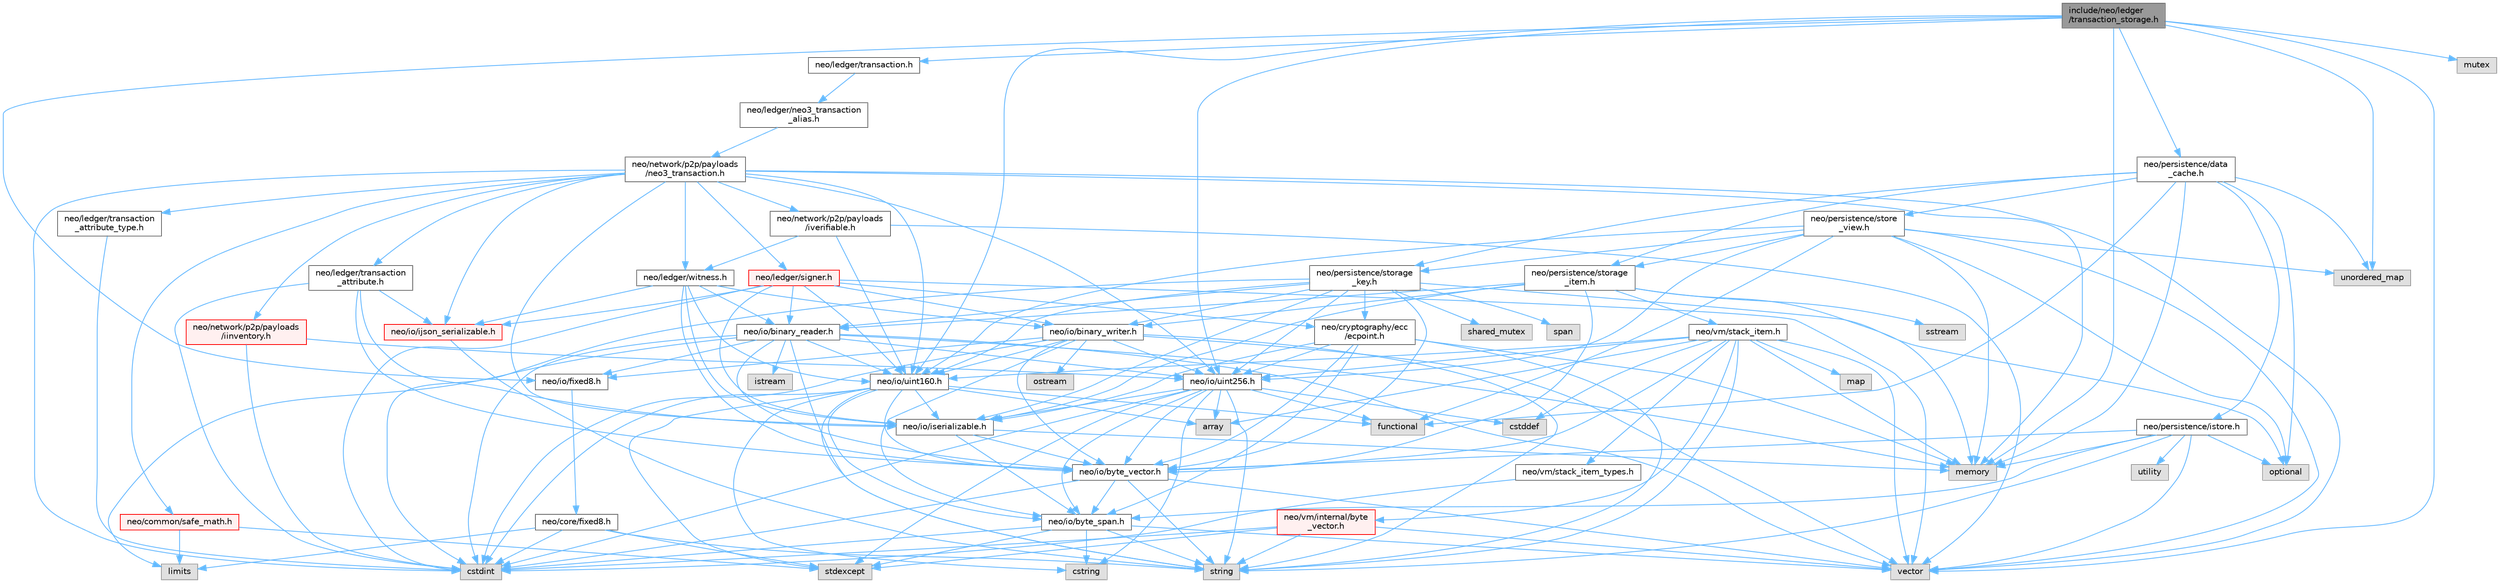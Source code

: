 digraph "include/neo/ledger/transaction_storage.h"
{
 // LATEX_PDF_SIZE
  bgcolor="transparent";
  edge [fontname=Helvetica,fontsize=10,labelfontname=Helvetica,labelfontsize=10];
  node [fontname=Helvetica,fontsize=10,shape=box,height=0.2,width=0.4];
  Node1 [id="Node000001",label="include/neo/ledger\l/transaction_storage.h",height=0.2,width=0.4,color="gray40", fillcolor="grey60", style="filled", fontcolor="black",tooltip=" "];
  Node1 -> Node2 [id="edge1_Node000001_Node000002",color="steelblue1",style="solid",tooltip=" "];
  Node2 [id="Node000002",label="neo/io/fixed8.h",height=0.2,width=0.4,color="grey40", fillcolor="white", style="filled",URL="$io_2fixed8_8h.html",tooltip=" "];
  Node2 -> Node3 [id="edge2_Node000002_Node000003",color="steelblue1",style="solid",tooltip=" "];
  Node3 [id="Node000003",label="neo/core/fixed8.h",height=0.2,width=0.4,color="grey40", fillcolor="white", style="filled",URL="$core_2fixed8_8h.html",tooltip=" "];
  Node3 -> Node4 [id="edge3_Node000003_Node000004",color="steelblue1",style="solid",tooltip=" "];
  Node4 [id="Node000004",label="cstdint",height=0.2,width=0.4,color="grey60", fillcolor="#E0E0E0", style="filled",tooltip=" "];
  Node3 -> Node5 [id="edge4_Node000003_Node000005",color="steelblue1",style="solid",tooltip=" "];
  Node5 [id="Node000005",label="limits",height=0.2,width=0.4,color="grey60", fillcolor="#E0E0E0", style="filled",tooltip=" "];
  Node3 -> Node6 [id="edge5_Node000003_Node000006",color="steelblue1",style="solid",tooltip=" "];
  Node6 [id="Node000006",label="stdexcept",height=0.2,width=0.4,color="grey60", fillcolor="#E0E0E0", style="filled",tooltip=" "];
  Node3 -> Node7 [id="edge6_Node000003_Node000007",color="steelblue1",style="solid",tooltip=" "];
  Node7 [id="Node000007",label="string",height=0.2,width=0.4,color="grey60", fillcolor="#E0E0E0", style="filled",tooltip=" "];
  Node1 -> Node8 [id="edge7_Node000001_Node000008",color="steelblue1",style="solid",tooltip=" "];
  Node8 [id="Node000008",label="neo/io/uint160.h",height=0.2,width=0.4,color="grey40", fillcolor="white", style="filled",URL="$uint160_8h.html",tooltip=" "];
  Node8 -> Node9 [id="edge8_Node000008_Node000009",color="steelblue1",style="solid",tooltip=" "];
  Node9 [id="Node000009",label="neo/io/byte_span.h",height=0.2,width=0.4,color="grey40", fillcolor="white", style="filled",URL="$io_2byte__span_8h.html",tooltip=" "];
  Node9 -> Node4 [id="edge9_Node000009_Node000004",color="steelblue1",style="solid",tooltip=" "];
  Node9 -> Node10 [id="edge10_Node000009_Node000010",color="steelblue1",style="solid",tooltip=" "];
  Node10 [id="Node000010",label="cstring",height=0.2,width=0.4,color="grey60", fillcolor="#E0E0E0", style="filled",tooltip=" "];
  Node9 -> Node6 [id="edge11_Node000009_Node000006",color="steelblue1",style="solid",tooltip=" "];
  Node9 -> Node7 [id="edge12_Node000009_Node000007",color="steelblue1",style="solid",tooltip=" "];
  Node9 -> Node11 [id="edge13_Node000009_Node000011",color="steelblue1",style="solid",tooltip=" "];
  Node11 [id="Node000011",label="vector",height=0.2,width=0.4,color="grey60", fillcolor="#E0E0E0", style="filled",tooltip=" "];
  Node8 -> Node12 [id="edge14_Node000008_Node000012",color="steelblue1",style="solid",tooltip=" "];
  Node12 [id="Node000012",label="neo/io/byte_vector.h",height=0.2,width=0.4,color="grey40", fillcolor="white", style="filled",URL="$io_2byte__vector_8h.html",tooltip=" "];
  Node12 -> Node9 [id="edge15_Node000012_Node000009",color="steelblue1",style="solid",tooltip=" "];
  Node12 -> Node4 [id="edge16_Node000012_Node000004",color="steelblue1",style="solid",tooltip=" "];
  Node12 -> Node7 [id="edge17_Node000012_Node000007",color="steelblue1",style="solid",tooltip=" "];
  Node12 -> Node11 [id="edge18_Node000012_Node000011",color="steelblue1",style="solid",tooltip=" "];
  Node8 -> Node13 [id="edge19_Node000008_Node000013",color="steelblue1",style="solid",tooltip=" "];
  Node13 [id="Node000013",label="neo/io/iserializable.h",height=0.2,width=0.4,color="grey40", fillcolor="white", style="filled",URL="$iserializable_8h.html",tooltip=" "];
  Node13 -> Node9 [id="edge20_Node000013_Node000009",color="steelblue1",style="solid",tooltip=" "];
  Node13 -> Node12 [id="edge21_Node000013_Node000012",color="steelblue1",style="solid",tooltip=" "];
  Node13 -> Node14 [id="edge22_Node000013_Node000014",color="steelblue1",style="solid",tooltip=" "];
  Node14 [id="Node000014",label="memory",height=0.2,width=0.4,color="grey60", fillcolor="#E0E0E0", style="filled",tooltip=" "];
  Node8 -> Node15 [id="edge23_Node000008_Node000015",color="steelblue1",style="solid",tooltip=" "];
  Node15 [id="Node000015",label="array",height=0.2,width=0.4,color="grey60", fillcolor="#E0E0E0", style="filled",tooltip=" "];
  Node8 -> Node4 [id="edge24_Node000008_Node000004",color="steelblue1",style="solid",tooltip=" "];
  Node8 -> Node10 [id="edge25_Node000008_Node000010",color="steelblue1",style="solid",tooltip=" "];
  Node8 -> Node16 [id="edge26_Node000008_Node000016",color="steelblue1",style="solid",tooltip=" "];
  Node16 [id="Node000016",label="functional",height=0.2,width=0.4,color="grey60", fillcolor="#E0E0E0", style="filled",tooltip=" "];
  Node8 -> Node6 [id="edge27_Node000008_Node000006",color="steelblue1",style="solid",tooltip=" "];
  Node8 -> Node7 [id="edge28_Node000008_Node000007",color="steelblue1",style="solid",tooltip=" "];
  Node1 -> Node17 [id="edge29_Node000001_Node000017",color="steelblue1",style="solid",tooltip=" "];
  Node17 [id="Node000017",label="neo/io/uint256.h",height=0.2,width=0.4,color="grey40", fillcolor="white", style="filled",URL="$uint256_8h.html",tooltip=" "];
  Node17 -> Node9 [id="edge30_Node000017_Node000009",color="steelblue1",style="solid",tooltip=" "];
  Node17 -> Node12 [id="edge31_Node000017_Node000012",color="steelblue1",style="solid",tooltip=" "];
  Node17 -> Node13 [id="edge32_Node000017_Node000013",color="steelblue1",style="solid",tooltip=" "];
  Node17 -> Node15 [id="edge33_Node000017_Node000015",color="steelblue1",style="solid",tooltip=" "];
  Node17 -> Node18 [id="edge34_Node000017_Node000018",color="steelblue1",style="solid",tooltip=" "];
  Node18 [id="Node000018",label="cstddef",height=0.2,width=0.4,color="grey60", fillcolor="#E0E0E0", style="filled",tooltip=" "];
  Node17 -> Node4 [id="edge35_Node000017_Node000004",color="steelblue1",style="solid",tooltip=" "];
  Node17 -> Node10 [id="edge36_Node000017_Node000010",color="steelblue1",style="solid",tooltip=" "];
  Node17 -> Node16 [id="edge37_Node000017_Node000016",color="steelblue1",style="solid",tooltip=" "];
  Node17 -> Node6 [id="edge38_Node000017_Node000006",color="steelblue1",style="solid",tooltip=" "];
  Node17 -> Node7 [id="edge39_Node000017_Node000007",color="steelblue1",style="solid",tooltip=" "];
  Node1 -> Node19 [id="edge40_Node000001_Node000019",color="steelblue1",style="solid",tooltip=" "];
  Node19 [id="Node000019",label="neo/ledger/transaction.h",height=0.2,width=0.4,color="grey40", fillcolor="white", style="filled",URL="$ledger_2transaction_8h.html",tooltip=" "];
  Node19 -> Node20 [id="edge41_Node000019_Node000020",color="steelblue1",style="solid",tooltip=" "];
  Node20 [id="Node000020",label="neo/ledger/neo3_transaction\l_alias.h",height=0.2,width=0.4,color="grey40", fillcolor="white", style="filled",URL="$neo3__transaction__alias_8h.html",tooltip=" "];
  Node20 -> Node21 [id="edge42_Node000020_Node000021",color="steelblue1",style="solid",tooltip=" "];
  Node21 [id="Node000021",label="neo/network/p2p/payloads\l/neo3_transaction.h",height=0.2,width=0.4,color="grey40", fillcolor="white", style="filled",URL="$neo3__transaction_8h.html",tooltip=" "];
  Node21 -> Node22 [id="edge43_Node000021_Node000022",color="steelblue1",style="solid",tooltip=" "];
  Node22 [id="Node000022",label="neo/common/safe_math.h",height=0.2,width=0.4,color="red", fillcolor="#FFF0F0", style="filled",URL="$safe__math_8h.html",tooltip=" "];
  Node22 -> Node5 [id="edge44_Node000022_Node000005",color="steelblue1",style="solid",tooltip=" "];
  Node22 -> Node6 [id="edge45_Node000022_Node000006",color="steelblue1",style="solid",tooltip=" "];
  Node21 -> Node24 [id="edge46_Node000021_Node000024",color="steelblue1",style="solid",tooltip=" "];
  Node24 [id="Node000024",label="neo/io/ijson_serializable.h",height=0.2,width=0.4,color="red", fillcolor="#FFF0F0", style="filled",URL="$ijson__serializable_8h.html",tooltip=" "];
  Node24 -> Node7 [id="edge47_Node000024_Node000007",color="steelblue1",style="solid",tooltip=" "];
  Node21 -> Node13 [id="edge48_Node000021_Node000013",color="steelblue1",style="solid",tooltip=" "];
  Node21 -> Node8 [id="edge49_Node000021_Node000008",color="steelblue1",style="solid",tooltip=" "];
  Node21 -> Node17 [id="edge50_Node000021_Node000017",color="steelblue1",style="solid",tooltip=" "];
  Node21 -> Node49 [id="edge51_Node000021_Node000049",color="steelblue1",style="solid",tooltip=" "];
  Node49 [id="Node000049",label="neo/ledger/signer.h",height=0.2,width=0.4,color="red", fillcolor="#FFF0F0", style="filled",URL="$signer_8h.html",tooltip=" "];
  Node49 -> Node50 [id="edge52_Node000049_Node000050",color="steelblue1",style="solid",tooltip=" "];
  Node50 [id="Node000050",label="neo/cryptography/ecc\l/ecpoint.h",height=0.2,width=0.4,color="grey40", fillcolor="white", style="filled",URL="$ecpoint_8h.html",tooltip=" "];
  Node50 -> Node9 [id="edge53_Node000050_Node000009",color="steelblue1",style="solid",tooltip=" "];
  Node50 -> Node12 [id="edge54_Node000050_Node000012",color="steelblue1",style="solid",tooltip=" "];
  Node50 -> Node13 [id="edge55_Node000050_Node000013",color="steelblue1",style="solid",tooltip=" "];
  Node50 -> Node17 [id="edge56_Node000050_Node000017",color="steelblue1",style="solid",tooltip=" "];
  Node50 -> Node14 [id="edge57_Node000050_Node000014",color="steelblue1",style="solid",tooltip=" "];
  Node50 -> Node7 [id="edge58_Node000050_Node000007",color="steelblue1",style="solid",tooltip=" "];
  Node49 -> Node51 [id="edge59_Node000049_Node000051",color="steelblue1",style="solid",tooltip=" "];
  Node51 [id="Node000051",label="neo/io/binary_reader.h",height=0.2,width=0.4,color="grey40", fillcolor="white", style="filled",URL="$binary__reader_8h.html",tooltip=" "];
  Node51 -> Node12 [id="edge60_Node000051_Node000012",color="steelblue1",style="solid",tooltip=" "];
  Node51 -> Node2 [id="edge61_Node000051_Node000002",color="steelblue1",style="solid",tooltip=" "];
  Node51 -> Node8 [id="edge62_Node000051_Node000008",color="steelblue1",style="solid",tooltip=" "];
  Node51 -> Node17 [id="edge63_Node000051_Node000017",color="steelblue1",style="solid",tooltip=" "];
  Node51 -> Node4 [id="edge64_Node000051_Node000004",color="steelblue1",style="solid",tooltip=" "];
  Node51 -> Node42 [id="edge65_Node000051_Node000042",color="steelblue1",style="solid",tooltip=" "];
  Node42 [id="Node000042",label="istream",height=0.2,width=0.4,color="grey60", fillcolor="#E0E0E0", style="filled",tooltip=" "];
  Node51 -> Node5 [id="edge66_Node000051_Node000005",color="steelblue1",style="solid",tooltip=" "];
  Node51 -> Node14 [id="edge67_Node000051_Node000014",color="steelblue1",style="solid",tooltip=" "];
  Node51 -> Node7 [id="edge68_Node000051_Node000007",color="steelblue1",style="solid",tooltip=" "];
  Node51 -> Node11 [id="edge69_Node000051_Node000011",color="steelblue1",style="solid",tooltip=" "];
  Node49 -> Node52 [id="edge70_Node000049_Node000052",color="steelblue1",style="solid",tooltip=" "];
  Node52 [id="Node000052",label="neo/io/binary_writer.h",height=0.2,width=0.4,color="grey40", fillcolor="white", style="filled",URL="$binary__writer_8h.html",tooltip=" "];
  Node52 -> Node9 [id="edge71_Node000052_Node000009",color="steelblue1",style="solid",tooltip=" "];
  Node52 -> Node12 [id="edge72_Node000052_Node000012",color="steelblue1",style="solid",tooltip=" "];
  Node52 -> Node2 [id="edge73_Node000052_Node000002",color="steelblue1",style="solid",tooltip=" "];
  Node52 -> Node8 [id="edge74_Node000052_Node000008",color="steelblue1",style="solid",tooltip=" "];
  Node52 -> Node17 [id="edge75_Node000052_Node000017",color="steelblue1",style="solid",tooltip=" "];
  Node52 -> Node4 [id="edge76_Node000052_Node000004",color="steelblue1",style="solid",tooltip=" "];
  Node52 -> Node47 [id="edge77_Node000052_Node000047",color="steelblue1",style="solid",tooltip=" "];
  Node47 [id="Node000047",label="ostream",height=0.2,width=0.4,color="grey60", fillcolor="#E0E0E0", style="filled",tooltip=" "];
  Node52 -> Node7 [id="edge78_Node000052_Node000007",color="steelblue1",style="solid",tooltip=" "];
  Node52 -> Node11 [id="edge79_Node000052_Node000011",color="steelblue1",style="solid",tooltip=" "];
  Node49 -> Node24 [id="edge80_Node000049_Node000024",color="steelblue1",style="solid",tooltip=" "];
  Node49 -> Node13 [id="edge81_Node000049_Node000013",color="steelblue1",style="solid",tooltip=" "];
  Node49 -> Node8 [id="edge82_Node000049_Node000008",color="steelblue1",style="solid",tooltip=" "];
  Node49 -> Node4 [id="edge83_Node000049_Node000004",color="steelblue1",style="solid",tooltip=" "];
  Node49 -> Node11 [id="edge84_Node000049_Node000011",color="steelblue1",style="solid",tooltip=" "];
  Node21 -> Node57 [id="edge85_Node000021_Node000057",color="steelblue1",style="solid",tooltip=" "];
  Node57 [id="Node000057",label="neo/ledger/transaction\l_attribute.h",height=0.2,width=0.4,color="grey40", fillcolor="white", style="filled",URL="$transaction__attribute_8h.html",tooltip=" "];
  Node57 -> Node12 [id="edge86_Node000057_Node000012",color="steelblue1",style="solid",tooltip=" "];
  Node57 -> Node24 [id="edge87_Node000057_Node000024",color="steelblue1",style="solid",tooltip=" "];
  Node57 -> Node13 [id="edge88_Node000057_Node000013",color="steelblue1",style="solid",tooltip=" "];
  Node57 -> Node4 [id="edge89_Node000057_Node000004",color="steelblue1",style="solid",tooltip=" "];
  Node21 -> Node58 [id="edge90_Node000021_Node000058",color="steelblue1",style="solid",tooltip=" "];
  Node58 [id="Node000058",label="neo/ledger/transaction\l_attribute_type.h",height=0.2,width=0.4,color="grey40", fillcolor="white", style="filled",URL="$transaction__attribute__type_8h.html",tooltip=" "];
  Node58 -> Node4 [id="edge91_Node000058_Node000004",color="steelblue1",style="solid",tooltip=" "];
  Node21 -> Node59 [id="edge92_Node000021_Node000059",color="steelblue1",style="solid",tooltip=" "];
  Node59 [id="Node000059",label="neo/ledger/witness.h",height=0.2,width=0.4,color="grey40", fillcolor="white", style="filled",URL="$ledger_2witness_8h.html",tooltip=" "];
  Node59 -> Node51 [id="edge93_Node000059_Node000051",color="steelblue1",style="solid",tooltip=" "];
  Node59 -> Node52 [id="edge94_Node000059_Node000052",color="steelblue1",style="solid",tooltip=" "];
  Node59 -> Node12 [id="edge95_Node000059_Node000012",color="steelblue1",style="solid",tooltip=" "];
  Node59 -> Node24 [id="edge96_Node000059_Node000024",color="steelblue1",style="solid",tooltip=" "];
  Node59 -> Node13 [id="edge97_Node000059_Node000013",color="steelblue1",style="solid",tooltip=" "];
  Node59 -> Node8 [id="edge98_Node000059_Node000008",color="steelblue1",style="solid",tooltip=" "];
  Node21 -> Node60 [id="edge99_Node000021_Node000060",color="steelblue1",style="solid",tooltip=" "];
  Node60 [id="Node000060",label="neo/network/p2p/payloads\l/iinventory.h",height=0.2,width=0.4,color="red", fillcolor="#FFF0F0", style="filled",URL="$payloads_2iinventory_8h.html",tooltip=" "];
  Node60 -> Node17 [id="edge100_Node000060_Node000017",color="steelblue1",style="solid",tooltip=" "];
  Node60 -> Node4 [id="edge101_Node000060_Node000004",color="steelblue1",style="solid",tooltip=" "];
  Node21 -> Node62 [id="edge102_Node000021_Node000062",color="steelblue1",style="solid",tooltip=" "];
  Node62 [id="Node000062",label="neo/network/p2p/payloads\l/iverifiable.h",height=0.2,width=0.4,color="grey40", fillcolor="white", style="filled",URL="$iverifiable_8h.html",tooltip=" "];
  Node62 -> Node8 [id="edge103_Node000062_Node000008",color="steelblue1",style="solid",tooltip=" "];
  Node62 -> Node59 [id="edge104_Node000062_Node000059",color="steelblue1",style="solid",tooltip=" "];
  Node62 -> Node11 [id="edge105_Node000062_Node000011",color="steelblue1",style="solid",tooltip=" "];
  Node21 -> Node4 [id="edge106_Node000021_Node000004",color="steelblue1",style="solid",tooltip=" "];
  Node21 -> Node14 [id="edge107_Node000021_Node000014",color="steelblue1",style="solid",tooltip=" "];
  Node21 -> Node11 [id="edge108_Node000021_Node000011",color="steelblue1",style="solid",tooltip=" "];
  Node1 -> Node63 [id="edge109_Node000001_Node000063",color="steelblue1",style="solid",tooltip=" "];
  Node63 [id="Node000063",label="neo/persistence/data\l_cache.h",height=0.2,width=0.4,color="grey40", fillcolor="white", style="filled",URL="$data__cache_8h.html",tooltip=" "];
  Node63 -> Node64 [id="edge110_Node000063_Node000064",color="steelblue1",style="solid",tooltip=" "];
  Node64 [id="Node000064",label="neo/persistence/istore.h",height=0.2,width=0.4,color="grey40", fillcolor="white", style="filled",URL="$istore_8h.html",tooltip=" "];
  Node64 -> Node9 [id="edge111_Node000064_Node000009",color="steelblue1",style="solid",tooltip=" "];
  Node64 -> Node12 [id="edge112_Node000064_Node000012",color="steelblue1",style="solid",tooltip=" "];
  Node64 -> Node14 [id="edge113_Node000064_Node000014",color="steelblue1",style="solid",tooltip=" "];
  Node64 -> Node54 [id="edge114_Node000064_Node000054",color="steelblue1",style="solid",tooltip=" "];
  Node54 [id="Node000054",label="optional",height=0.2,width=0.4,color="grey60", fillcolor="#E0E0E0", style="filled",tooltip=" "];
  Node64 -> Node7 [id="edge115_Node000064_Node000007",color="steelblue1",style="solid",tooltip=" "];
  Node64 -> Node30 [id="edge116_Node000064_Node000030",color="steelblue1",style="solid",tooltip=" "];
  Node30 [id="Node000030",label="utility",height=0.2,width=0.4,color="grey60", fillcolor="#E0E0E0", style="filled",tooltip=" "];
  Node64 -> Node11 [id="edge117_Node000064_Node000011",color="steelblue1",style="solid",tooltip=" "];
  Node63 -> Node65 [id="edge118_Node000063_Node000065",color="steelblue1",style="solid",tooltip=" "];
  Node65 [id="Node000065",label="neo/persistence/storage\l_item.h",height=0.2,width=0.4,color="grey40", fillcolor="white", style="filled",URL="$persistence_2storage__item_8h.html",tooltip=" "];
  Node65 -> Node51 [id="edge119_Node000065_Node000051",color="steelblue1",style="solid",tooltip=" "];
  Node65 -> Node52 [id="edge120_Node000065_Node000052",color="steelblue1",style="solid",tooltip=" "];
  Node65 -> Node12 [id="edge121_Node000065_Node000012",color="steelblue1",style="solid",tooltip=" "];
  Node65 -> Node13 [id="edge122_Node000065_Node000013",color="steelblue1",style="solid",tooltip=" "];
  Node65 -> Node66 [id="edge123_Node000065_Node000066",color="steelblue1",style="solid",tooltip=" "];
  Node66 [id="Node000066",label="neo/vm/stack_item.h",height=0.2,width=0.4,color="grey40", fillcolor="white", style="filled",URL="$stack__item_8h.html",tooltip=" "];
  Node66 -> Node12 [id="edge124_Node000066_Node000012",color="steelblue1",style="solid",tooltip=" "];
  Node66 -> Node8 [id="edge125_Node000066_Node000008",color="steelblue1",style="solid",tooltip=" "];
  Node66 -> Node17 [id="edge126_Node000066_Node000017",color="steelblue1",style="solid",tooltip=" "];
  Node66 -> Node67 [id="edge127_Node000066_Node000067",color="steelblue1",style="solid",tooltip=" "];
  Node67 [id="Node000067",label="neo/vm/internal/byte\l_vector.h",height=0.2,width=0.4,color="red", fillcolor="#FFF0F0", style="filled",URL="$vm_2internal_2byte__vector_8h.html",tooltip=" "];
  Node67 -> Node4 [id="edge128_Node000067_Node000004",color="steelblue1",style="solid",tooltip=" "];
  Node67 -> Node6 [id="edge129_Node000067_Node000006",color="steelblue1",style="solid",tooltip=" "];
  Node67 -> Node7 [id="edge130_Node000067_Node000007",color="steelblue1",style="solid",tooltip=" "];
  Node67 -> Node11 [id="edge131_Node000067_Node000011",color="steelblue1",style="solid",tooltip=" "];
  Node66 -> Node69 [id="edge132_Node000066_Node000069",color="steelblue1",style="solid",tooltip=" "];
  Node69 [id="Node000069",label="neo/vm/stack_item_types.h",height=0.2,width=0.4,color="grey40", fillcolor="white", style="filled",URL="$stack__item__types_8h.html",tooltip=" "];
  Node69 -> Node4 [id="edge133_Node000069_Node000004",color="steelblue1",style="solid",tooltip=" "];
  Node66 -> Node15 [id="edge134_Node000066_Node000015",color="steelblue1",style="solid",tooltip=" "];
  Node66 -> Node18 [id="edge135_Node000066_Node000018",color="steelblue1",style="solid",tooltip=" "];
  Node66 -> Node32 [id="edge136_Node000066_Node000032",color="steelblue1",style="solid",tooltip=" "];
  Node32 [id="Node000032",label="map",height=0.2,width=0.4,color="grey60", fillcolor="#E0E0E0", style="filled",tooltip=" "];
  Node66 -> Node14 [id="edge137_Node000066_Node000014",color="steelblue1",style="solid",tooltip=" "];
  Node66 -> Node7 [id="edge138_Node000066_Node000007",color="steelblue1",style="solid",tooltip=" "];
  Node66 -> Node11 [id="edge139_Node000066_Node000011",color="steelblue1",style="solid",tooltip=" "];
  Node65 -> Node14 [id="edge140_Node000065_Node000014",color="steelblue1",style="solid",tooltip=" "];
  Node65 -> Node70 [id="edge141_Node000065_Node000070",color="steelblue1",style="solid",tooltip=" "];
  Node70 [id="Node000070",label="sstream",height=0.2,width=0.4,color="grey60", fillcolor="#E0E0E0", style="filled",tooltip=" "];
  Node63 -> Node71 [id="edge142_Node000063_Node000071",color="steelblue1",style="solid",tooltip=" "];
  Node71 [id="Node000071",label="neo/persistence/storage\l_key.h",height=0.2,width=0.4,color="grey40", fillcolor="white", style="filled",URL="$persistence_2storage__key_8h.html",tooltip=" "];
  Node71 -> Node50 [id="edge143_Node000071_Node000050",color="steelblue1",style="solid",tooltip=" "];
  Node71 -> Node51 [id="edge144_Node000071_Node000051",color="steelblue1",style="solid",tooltip=" "];
  Node71 -> Node52 [id="edge145_Node000071_Node000052",color="steelblue1",style="solid",tooltip=" "];
  Node71 -> Node12 [id="edge146_Node000071_Node000012",color="steelblue1",style="solid",tooltip=" "];
  Node71 -> Node13 [id="edge147_Node000071_Node000013",color="steelblue1",style="solid",tooltip=" "];
  Node71 -> Node8 [id="edge148_Node000071_Node000008",color="steelblue1",style="solid",tooltip=" "];
  Node71 -> Node17 [id="edge149_Node000071_Node000017",color="steelblue1",style="solid",tooltip=" "];
  Node71 -> Node4 [id="edge150_Node000071_Node000004",color="steelblue1",style="solid",tooltip=" "];
  Node71 -> Node54 [id="edge151_Node000071_Node000054",color="steelblue1",style="solid",tooltip=" "];
  Node71 -> Node72 [id="edge152_Node000071_Node000072",color="steelblue1",style="solid",tooltip=" "];
  Node72 [id="Node000072",label="shared_mutex",height=0.2,width=0.4,color="grey60", fillcolor="#E0E0E0", style="filled",tooltip=" "];
  Node71 -> Node73 [id="edge153_Node000071_Node000073",color="steelblue1",style="solid",tooltip=" "];
  Node73 [id="Node000073",label="span",height=0.2,width=0.4,color="grey60", fillcolor="#E0E0E0", style="filled",tooltip=" "];
  Node63 -> Node74 [id="edge154_Node000063_Node000074",color="steelblue1",style="solid",tooltip=" "];
  Node74 [id="Node000074",label="neo/persistence/store\l_view.h",height=0.2,width=0.4,color="grey40", fillcolor="white", style="filled",URL="$store__view_8h.html",tooltip=" "];
  Node74 -> Node8 [id="edge155_Node000074_Node000008",color="steelblue1",style="solid",tooltip=" "];
  Node74 -> Node17 [id="edge156_Node000074_Node000017",color="steelblue1",style="solid",tooltip=" "];
  Node74 -> Node65 [id="edge157_Node000074_Node000065",color="steelblue1",style="solid",tooltip=" "];
  Node74 -> Node71 [id="edge158_Node000074_Node000071",color="steelblue1",style="solid",tooltip=" "];
  Node74 -> Node16 [id="edge159_Node000074_Node000016",color="steelblue1",style="solid",tooltip=" "];
  Node74 -> Node14 [id="edge160_Node000074_Node000014",color="steelblue1",style="solid",tooltip=" "];
  Node74 -> Node54 [id="edge161_Node000074_Node000054",color="steelblue1",style="solid",tooltip=" "];
  Node74 -> Node34 [id="edge162_Node000074_Node000034",color="steelblue1",style="solid",tooltip=" "];
  Node34 [id="Node000034",label="unordered_map",height=0.2,width=0.4,color="grey60", fillcolor="#E0E0E0", style="filled",tooltip=" "];
  Node74 -> Node11 [id="edge163_Node000074_Node000011",color="steelblue1",style="solid",tooltip=" "];
  Node63 -> Node16 [id="edge164_Node000063_Node000016",color="steelblue1",style="solid",tooltip=" "];
  Node63 -> Node14 [id="edge165_Node000063_Node000014",color="steelblue1",style="solid",tooltip=" "];
  Node63 -> Node54 [id="edge166_Node000063_Node000054",color="steelblue1",style="solid",tooltip=" "];
  Node63 -> Node34 [id="edge167_Node000063_Node000034",color="steelblue1",style="solid",tooltip=" "];
  Node1 -> Node14 [id="edge168_Node000001_Node000014",color="steelblue1",style="solid",tooltip=" "];
  Node1 -> Node75 [id="edge169_Node000001_Node000075",color="steelblue1",style="solid",tooltip=" "];
  Node75 [id="Node000075",label="mutex",height=0.2,width=0.4,color="grey60", fillcolor="#E0E0E0", style="filled",tooltip=" "];
  Node1 -> Node34 [id="edge170_Node000001_Node000034",color="steelblue1",style="solid",tooltip=" "];
  Node1 -> Node11 [id="edge171_Node000001_Node000011",color="steelblue1",style="solid",tooltip=" "];
}
